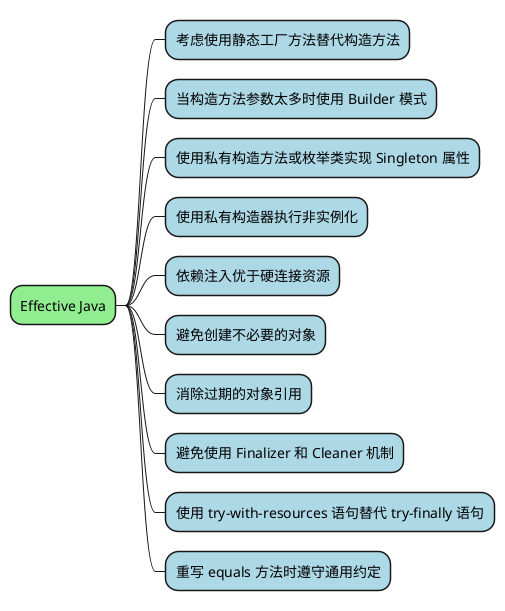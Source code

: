 @startmindmap
<style>
mindmapDiagram {
    node {
        BackgroundColor #lightGreen
    }
    :depth(1) {
      BackGroundColor lightBlue
    }
    :depth(2) {
      BackGroundColor lightBlue
    }
}
</style>

* Effective Java
** 考虑使用静态工厂方法替代构造方法
** 当构造方法参数太多时使用 Builder 模式
** 使用私有构造方法或枚举类实现 Singleton 属性
** 使用私有构造器执行非实例化
** 依赖注入优于硬连接资源
** 避免创建不必要的对象
** 消除过期的对象引用
** 避免使用 Finalizer 和 Cleaner 机制
** 使用 try-with-resources 语句替代 try-finally 语句
** 重写 equals 方法时遵守通用约定
@endmindmap